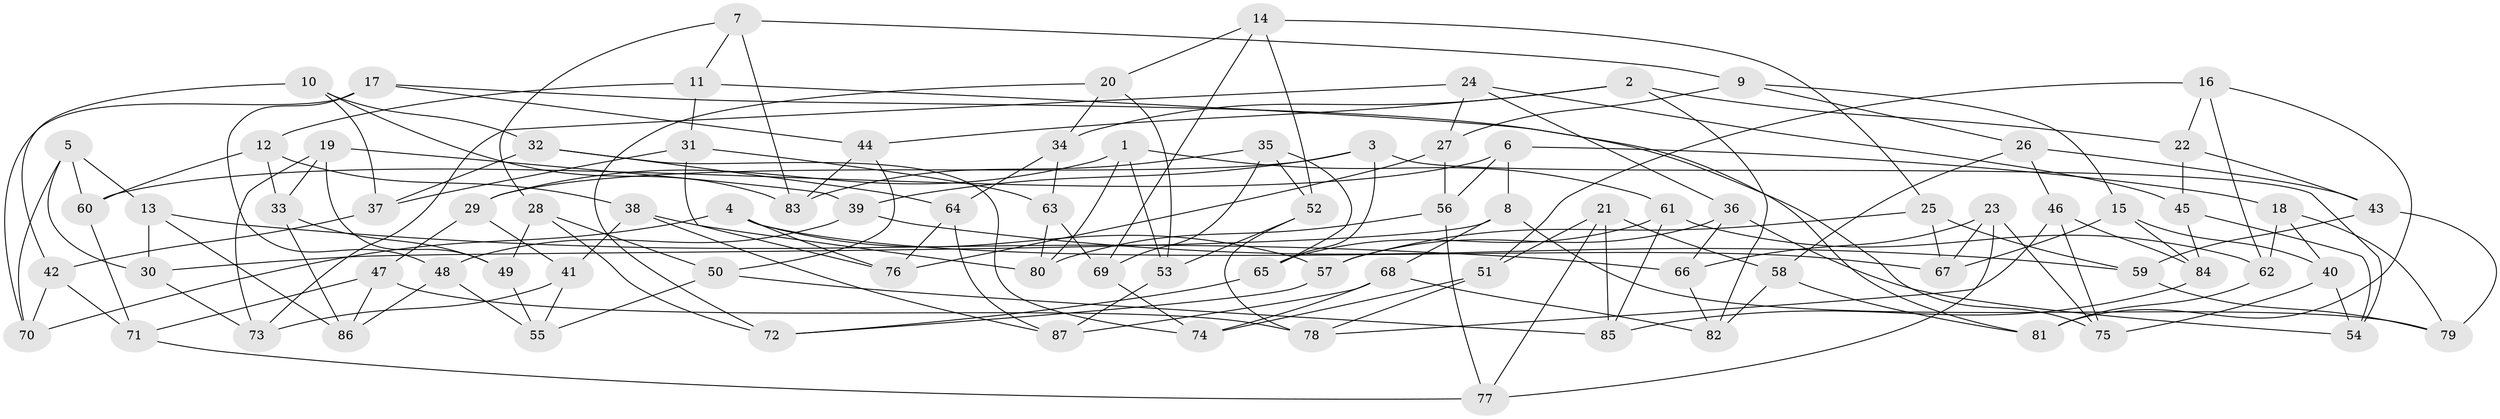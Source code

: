 // Generated by graph-tools (version 1.1) at 2025/59/03/09/25 04:59:10]
// undirected, 87 vertices, 174 edges
graph export_dot {
graph [start="1"]
  node [color=gray90,style=filled];
  1;
  2;
  3;
  4;
  5;
  6;
  7;
  8;
  9;
  10;
  11;
  12;
  13;
  14;
  15;
  16;
  17;
  18;
  19;
  20;
  21;
  22;
  23;
  24;
  25;
  26;
  27;
  28;
  29;
  30;
  31;
  32;
  33;
  34;
  35;
  36;
  37;
  38;
  39;
  40;
  41;
  42;
  43;
  44;
  45;
  46;
  47;
  48;
  49;
  50;
  51;
  52;
  53;
  54;
  55;
  56;
  57;
  58;
  59;
  60;
  61;
  62;
  63;
  64;
  65;
  66;
  67;
  68;
  69;
  70;
  71;
  72;
  73;
  74;
  75;
  76;
  77;
  78;
  79;
  80;
  81;
  82;
  83;
  84;
  85;
  86;
  87;
  1 -- 29;
  1 -- 61;
  1 -- 80;
  1 -- 53;
  2 -- 34;
  2 -- 82;
  2 -- 44;
  2 -- 22;
  3 -- 65;
  3 -- 39;
  3 -- 29;
  3 -- 54;
  4 -- 67;
  4 -- 57;
  4 -- 70;
  4 -- 76;
  5 -- 30;
  5 -- 60;
  5 -- 70;
  5 -- 13;
  6 -- 8;
  6 -- 56;
  6 -- 18;
  6 -- 60;
  7 -- 11;
  7 -- 28;
  7 -- 9;
  7 -- 83;
  8 -- 68;
  8 -- 30;
  8 -- 79;
  9 -- 26;
  9 -- 27;
  9 -- 15;
  10 -- 42;
  10 -- 32;
  10 -- 83;
  10 -- 37;
  11 -- 81;
  11 -- 12;
  11 -- 31;
  12 -- 38;
  12 -- 60;
  12 -- 33;
  13 -- 30;
  13 -- 66;
  13 -- 86;
  14 -- 20;
  14 -- 69;
  14 -- 25;
  14 -- 52;
  15 -- 67;
  15 -- 84;
  15 -- 40;
  16 -- 62;
  16 -- 81;
  16 -- 51;
  16 -- 22;
  17 -- 48;
  17 -- 75;
  17 -- 44;
  17 -- 70;
  18 -- 79;
  18 -- 62;
  18 -- 40;
  19 -- 49;
  19 -- 73;
  19 -- 39;
  19 -- 33;
  20 -- 72;
  20 -- 53;
  20 -- 34;
  21 -- 51;
  21 -- 58;
  21 -- 77;
  21 -- 85;
  22 -- 45;
  22 -- 43;
  23 -- 77;
  23 -- 75;
  23 -- 67;
  23 -- 66;
  24 -- 45;
  24 -- 36;
  24 -- 73;
  24 -- 27;
  25 -- 67;
  25 -- 57;
  25 -- 59;
  26 -- 46;
  26 -- 43;
  26 -- 58;
  27 -- 56;
  27 -- 76;
  28 -- 72;
  28 -- 49;
  28 -- 50;
  29 -- 47;
  29 -- 41;
  30 -- 73;
  31 -- 76;
  31 -- 63;
  31 -- 37;
  32 -- 64;
  32 -- 37;
  32 -- 74;
  33 -- 86;
  33 -- 49;
  34 -- 63;
  34 -- 64;
  35 -- 52;
  35 -- 69;
  35 -- 65;
  35 -- 83;
  36 -- 66;
  36 -- 57;
  36 -- 54;
  37 -- 42;
  38 -- 80;
  38 -- 87;
  38 -- 41;
  39 -- 59;
  39 -- 48;
  40 -- 54;
  40 -- 75;
  41 -- 73;
  41 -- 55;
  42 -- 71;
  42 -- 70;
  43 -- 79;
  43 -- 59;
  44 -- 83;
  44 -- 50;
  45 -- 84;
  45 -- 54;
  46 -- 78;
  46 -- 84;
  46 -- 75;
  47 -- 86;
  47 -- 78;
  47 -- 71;
  48 -- 86;
  48 -- 55;
  49 -- 55;
  50 -- 85;
  50 -- 55;
  51 -- 74;
  51 -- 78;
  52 -- 53;
  52 -- 78;
  53 -- 87;
  56 -- 77;
  56 -- 80;
  57 -- 72;
  58 -- 81;
  58 -- 82;
  59 -- 79;
  60 -- 71;
  61 -- 85;
  61 -- 62;
  61 -- 65;
  62 -- 81;
  63 -- 69;
  63 -- 80;
  64 -- 87;
  64 -- 76;
  65 -- 72;
  66 -- 82;
  68 -- 74;
  68 -- 87;
  68 -- 82;
  69 -- 74;
  71 -- 77;
  84 -- 85;
}
